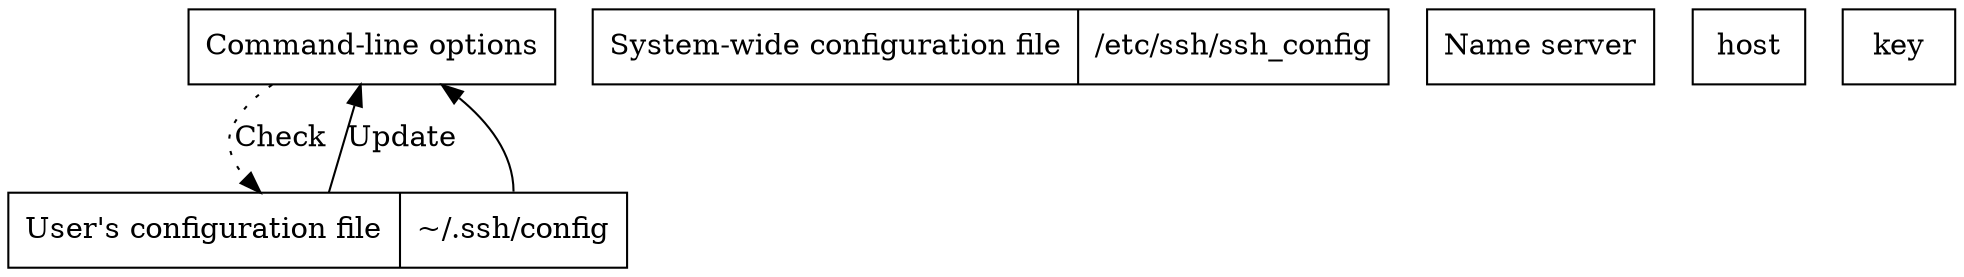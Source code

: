 digraph structs {
node [shape=record];
	struct1 [shape=record, label="<f1>Host name lookup"];
	struct2 [shape=record, label="<f1>/etc/resolv.conf"];
	struct3 [shape=record, label="<f1>/etc/hosts|<f2>DNS lookup"];

	dns1 [shape=record, label="<f1>Name server"];

	struct1 [shape=record, label="<f1>Command-line options"];
	struct2 [shape=record, label="<f1>User's configuration file|<f2> ~/.ssh/config"];
	struct3 [shape=record, label="<f1>System-wide configuration file|<f2> /etc/ssh/ssh_config"];


host key



	struct1:f10 -> struct2:f11 [style=dotted,label="Check"];
	struct2:f2 -> struct1:f1
	struct2:f3 -> struct1:f1 [label="Update"];
}
